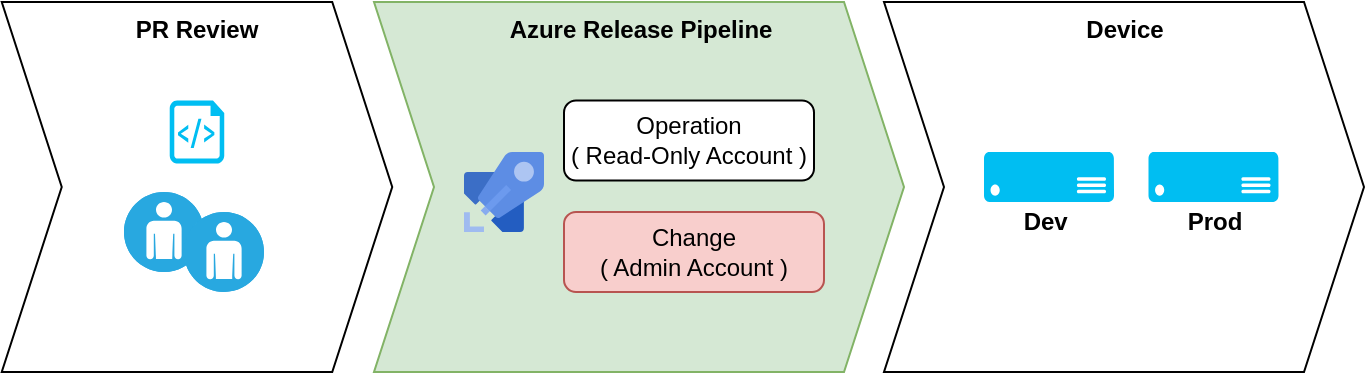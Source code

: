 <mxfile version="24.2.5" type="device">
  <diagram name="第 1 页" id="7SZsN18Ah_jdObdDjAO-">
    <mxGraphModel dx="3148" dy="404" grid="1" gridSize="10" guides="1" tooltips="1" connect="1" arrows="1" fold="1" page="1" pageScale="1" pageWidth="827" pageHeight="1169" math="0" shadow="0">
      <root>
        <mxCell id="0" />
        <mxCell id="1" parent="0" />
        <mxCell id="DDzt4kRQtpG-h_S7fNJy-28" value="&lt;b&gt;Device&lt;/b&gt;" style="html=1;shadow=0;dashed=0;align=center;verticalAlign=top;shape=mxgraph.arrows2.arrow;dy=0;dx=30;notch=30;" vertex="1" parent="1">
          <mxGeometry x="-1290" y="195" width="240" height="185" as="geometry" />
        </mxCell>
        <mxCell id="DDzt4kRQtpG-h_S7fNJy-27" value="&lt;b&gt;Azure Release Pipeline&lt;/b&gt;" style="html=1;shadow=0;dashed=0;align=center;verticalAlign=top;shape=mxgraph.arrows2.arrow;dy=0;dx=30;notch=30;fillColor=#d5e8d4;strokeColor=#82b366;" vertex="1" parent="1">
          <mxGeometry x="-1545" y="195" width="265" height="185" as="geometry" />
        </mxCell>
        <mxCell id="DDzt4kRQtpG-h_S7fNJy-21" value="&lt;b&gt;PR Review&lt;/b&gt;" style="html=1;shadow=0;dashed=0;align=center;verticalAlign=top;shape=mxgraph.arrows2.arrow;dy=0;dx=30;notch=30;horizontal=1;" vertex="1" parent="1">
          <mxGeometry x="-1731.13" y="195" width="195.25" height="185" as="geometry" />
        </mxCell>
        <mxCell id="DDzt4kRQtpG-h_S7fNJy-2" value="Operation&lt;br&gt;( Read-Only Account )" style="rounded=1;whiteSpace=wrap;html=1;" vertex="1" parent="1">
          <mxGeometry x="-1450" y="244.25" width="125" height="40" as="geometry" />
        </mxCell>
        <mxCell id="DDzt4kRQtpG-h_S7fNJy-6" value="" style="verticalLabelPosition=bottom;html=1;verticalAlign=top;align=center;strokeColor=none;fillColor=#00BEF2;shape=mxgraph.azure.script_file;pointerEvents=1;" vertex="1" parent="1">
          <mxGeometry x="-1647.14" y="244.25" width="27.26" height="31.5" as="geometry" />
        </mxCell>
        <mxCell id="DDzt4kRQtpG-h_S7fNJy-8" value="" style="image;sketch=0;aspect=fixed;html=1;points=[];align=center;fontSize=12;image=img/lib/mscae/Azure_Pipelines.svg;" vertex="1" parent="1">
          <mxGeometry x="-1500" y="270" width="40" height="40" as="geometry" />
        </mxCell>
        <mxCell id="DDzt4kRQtpG-h_S7fNJy-9" value="" style="fillColor=#28A8E0;verticalLabelPosition=bottom;sketch=0;html=1;strokeColor=#ffffff;verticalAlign=top;align=center;points=[[0.145,0.145,0],[0.5,0,0],[0.855,0.145,0],[1,0.5,0],[0.855,0.855,0],[0.5,1,0],[0.145,0.855,0],[0,0.5,0]];pointerEvents=1;shape=mxgraph.cisco_safe.compositeIcon;bgIcon=ellipse;resIcon=mxgraph.cisco_safe.capability.user;" vertex="1" parent="1">
          <mxGeometry x="-1670" y="290" width="40" height="40" as="geometry" />
        </mxCell>
        <mxCell id="DDzt4kRQtpG-h_S7fNJy-10" value="" style="fillColor=#28A8E0;verticalLabelPosition=bottom;sketch=0;html=1;strokeColor=#ffffff;verticalAlign=top;align=center;points=[[0.145,0.145,0],[0.5,0,0],[0.855,0.145,0],[1,0.5,0],[0.855,0.855,0],[0.5,1,0],[0.145,0.855,0],[0,0.5,0]];pointerEvents=1;shape=mxgraph.cisco_safe.compositeIcon;bgIcon=ellipse;resIcon=mxgraph.cisco_safe.capability.user;" vertex="1" parent="1">
          <mxGeometry x="-1640" y="300" width="40" height="40" as="geometry" />
        </mxCell>
        <mxCell id="DDzt4kRQtpG-h_S7fNJy-19" value="" style="verticalLabelPosition=bottom;html=1;verticalAlign=top;align=center;strokeColor=none;fillColor=#00BEF2;shape=mxgraph.azure.server;" vertex="1" parent="1">
          <mxGeometry x="-1157.75" y="270" width="65" height="25" as="geometry" />
        </mxCell>
        <mxCell id="DDzt4kRQtpG-h_S7fNJy-34" value="Change&lt;br&gt;( Admin Account )" style="rounded=1;whiteSpace=wrap;html=1;fillColor=#f8cecc;strokeColor=#b85450;" vertex="1" parent="1">
          <mxGeometry x="-1450" y="300" width="130" height="40" as="geometry" />
        </mxCell>
        <mxCell id="DDzt4kRQtpG-h_S7fNJy-35" value="" style="verticalLabelPosition=bottom;html=1;verticalAlign=top;align=center;strokeColor=none;fillColor=#00BEF2;shape=mxgraph.azure.server;" vertex="1" parent="1">
          <mxGeometry x="-1240" y="270" width="65" height="25" as="geometry" />
        </mxCell>
        <mxCell id="DDzt4kRQtpG-h_S7fNJy-36" value="Dev&amp;nbsp;" style="text;html=1;align=center;verticalAlign=middle;whiteSpace=wrap;rounded=0;fontStyle=1" vertex="1" parent="1">
          <mxGeometry x="-1247.75" y="290" width="80.5" height="30" as="geometry" />
        </mxCell>
        <mxCell id="DDzt4kRQtpG-h_S7fNJy-37" value="Prod" style="text;html=1;align=center;verticalAlign=middle;whiteSpace=wrap;rounded=0;fontStyle=1" vertex="1" parent="1">
          <mxGeometry x="-1165.5" y="290" width="80.5" height="30" as="geometry" />
        </mxCell>
      </root>
    </mxGraphModel>
  </diagram>
</mxfile>
